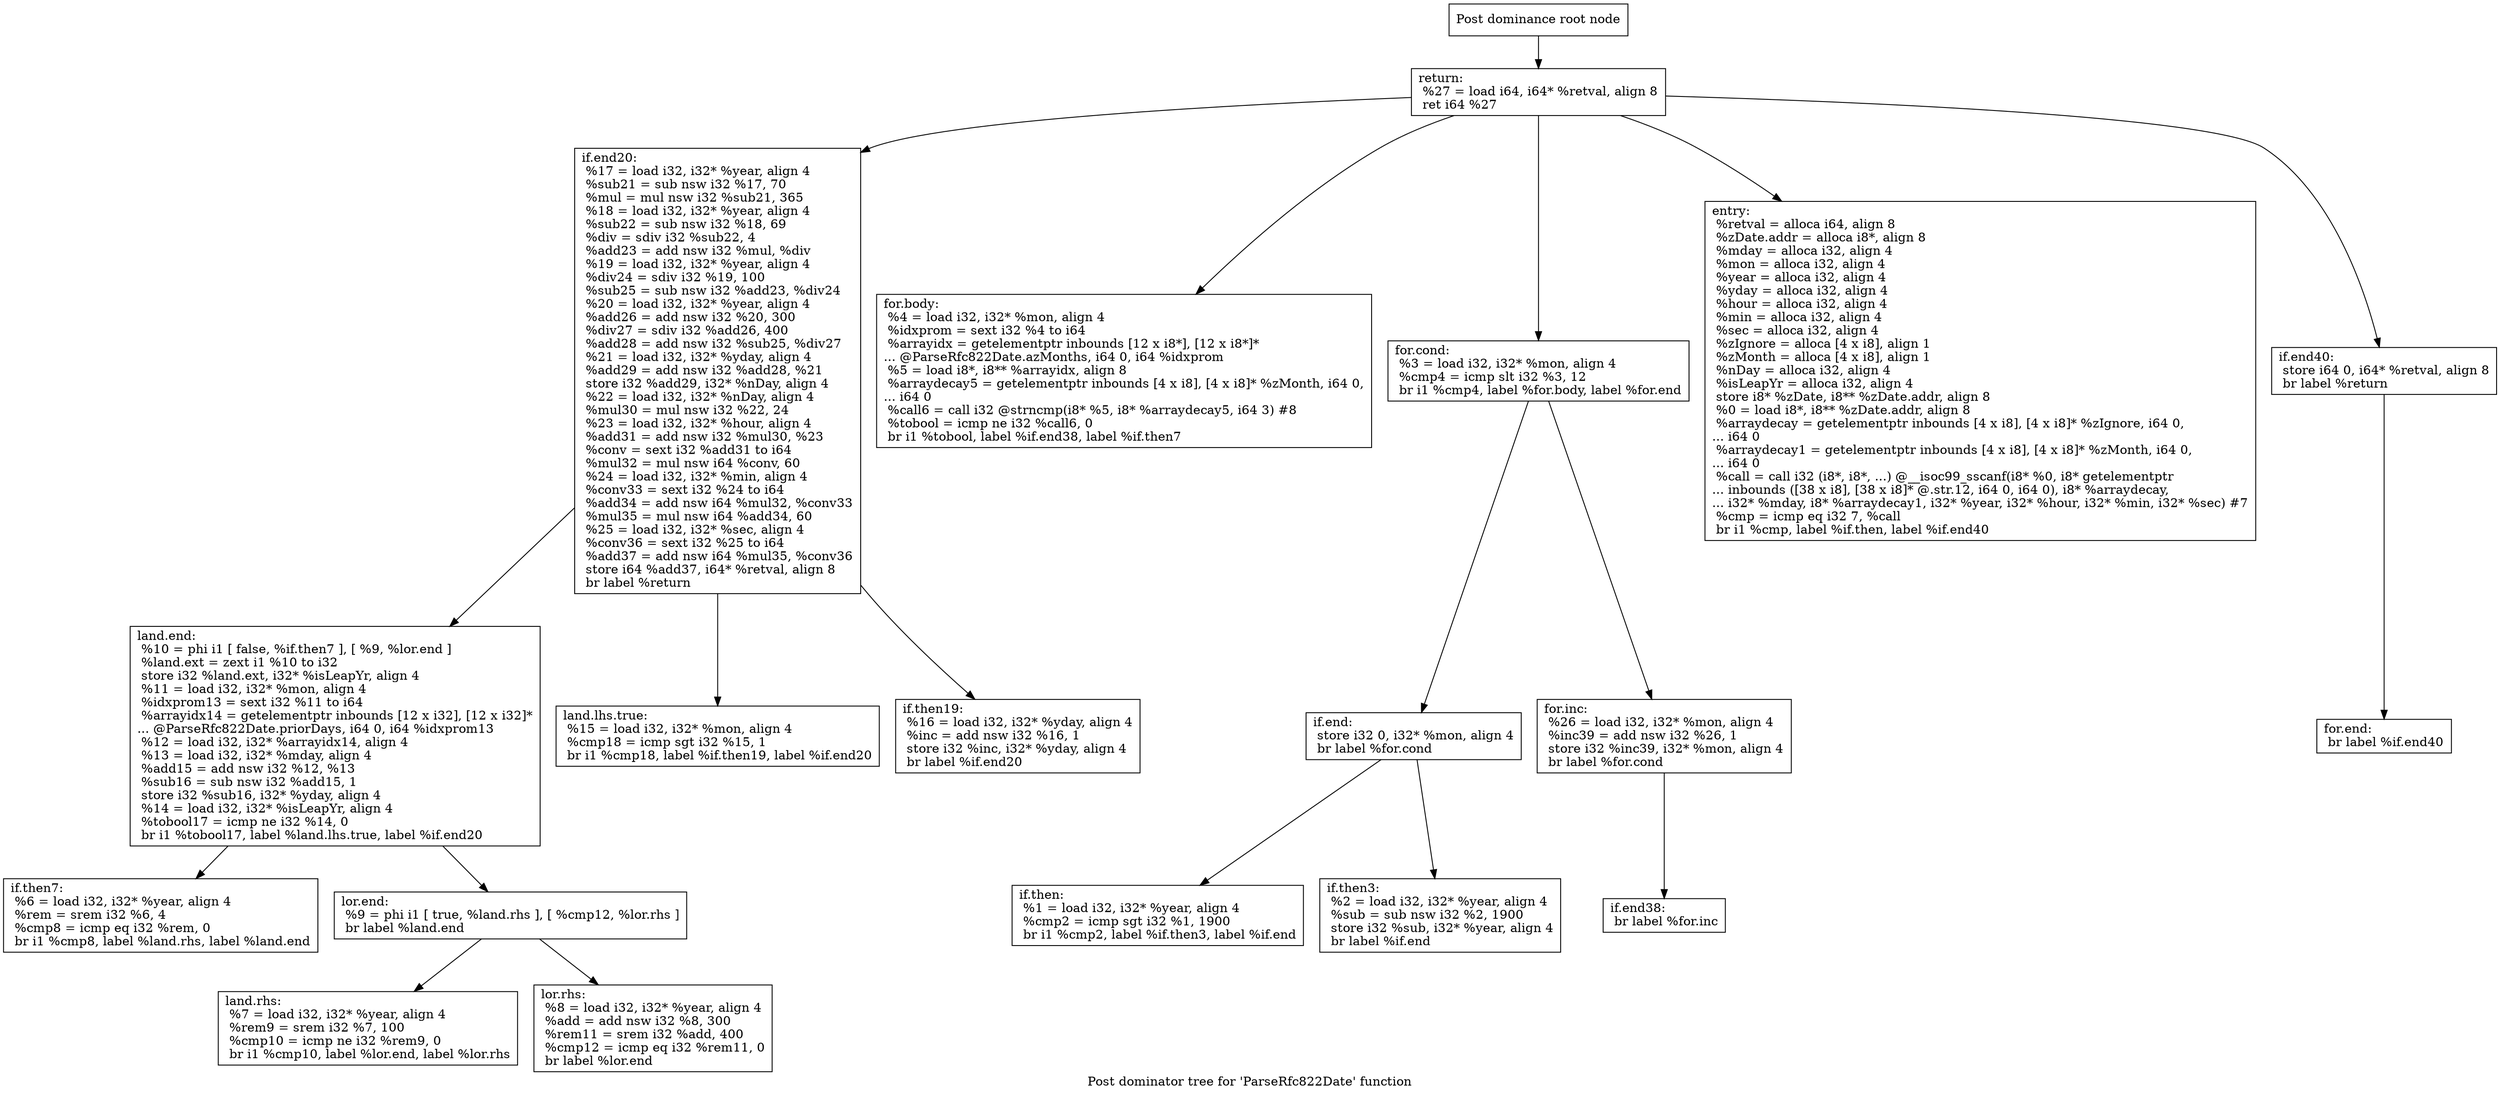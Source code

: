 digraph "Post dominator tree for 'ParseRfc822Date' function" {
	label="Post dominator tree for 'ParseRfc822Date' function";

	Node0x22ca460 [shape=record,label="{Post dominance root node}"];
	Node0x22ca460 -> Node0x2267ea0;
	Node0x2267ea0 [shape=record,label="{return:                                           \l  %27 = load i64, i64* %retval, align 8\l  ret i64 %27\l}"];
	Node0x2267ea0 -> Node0x228ffb0;
	Node0x2267ea0 -> Node0x22c1c50;
	Node0x2267ea0 -> Node0x2296a40;
	Node0x2267ea0 -> Node0x22a3330;
	Node0x2267ea0 -> Node0x22800d0;
	Node0x228ffb0 [shape=record,label="{if.end20:                                         \l  %17 = load i32, i32* %year, align 4\l  %sub21 = sub nsw i32 %17, 70\l  %mul = mul nsw i32 %sub21, 365\l  %18 = load i32, i32* %year, align 4\l  %sub22 = sub nsw i32 %18, 69\l  %div = sdiv i32 %sub22, 4\l  %add23 = add nsw i32 %mul, %div\l  %19 = load i32, i32* %year, align 4\l  %div24 = sdiv i32 %19, 100\l  %sub25 = sub nsw i32 %add23, %div24\l  %20 = load i32, i32* %year, align 4\l  %add26 = add nsw i32 %20, 300\l  %div27 = sdiv i32 %add26, 400\l  %add28 = add nsw i32 %sub25, %div27\l  %21 = load i32, i32* %yday, align 4\l  %add29 = add nsw i32 %add28, %21\l  store i32 %add29, i32* %nDay, align 4\l  %22 = load i32, i32* %nDay, align 4\l  %mul30 = mul nsw i32 %22, 24\l  %23 = load i32, i32* %hour, align 4\l  %add31 = add nsw i32 %mul30, %23\l  %conv = sext i32 %add31 to i64\l  %mul32 = mul nsw i64 %conv, 60\l  %24 = load i32, i32* %min, align 4\l  %conv33 = sext i32 %24 to i64\l  %add34 = add nsw i64 %mul32, %conv33\l  %mul35 = mul nsw i64 %add34, 60\l  %25 = load i32, i32* %sec, align 4\l  %conv36 = sext i32 %25 to i64\l  %add37 = add nsw i64 %mul35, %conv36\l  store i64 %add37, i64* %retval, align 8\l  br label %return\l}"];
	Node0x228ffb0 -> Node0x2245c70;
	Node0x228ffb0 -> Node0x2267af0;
	Node0x228ffb0 -> Node0x224bf00;
	Node0x2245c70 [shape=record,label="{land.end:                                         \l  %10 = phi i1 [ false, %if.then7 ], [ %9, %lor.end ]\l  %land.ext = zext i1 %10 to i32\l  store i32 %land.ext, i32* %isLeapYr, align 4\l  %11 = load i32, i32* %mon, align 4\l  %idxprom13 = sext i32 %11 to i64\l  %arrayidx14 = getelementptr inbounds [12 x i32], [12 x i32]*\l... @ParseRfc822Date.priorDays, i64 0, i64 %idxprom13\l  %12 = load i32, i32* %arrayidx14, align 4\l  %13 = load i32, i32* %mday, align 4\l  %add15 = add nsw i32 %12, %13\l  %sub16 = sub nsw i32 %add15, 1\l  store i32 %sub16, i32* %yday, align 4\l  %14 = load i32, i32* %isLeapYr, align 4\l  %tobool17 = icmp ne i32 %14, 0\l  br i1 %tobool17, label %land.lhs.true, label %if.end20\l}"];
	Node0x2245c70 -> Node0x22bde50;
	Node0x2245c70 -> Node0x2277400;
	Node0x22bde50 [shape=record,label="{if.then7:                                         \l  %6 = load i32, i32* %year, align 4\l  %rem = srem i32 %6, 4\l  %cmp8 = icmp eq i32 %rem, 0\l  br i1 %cmp8, label %land.rhs, label %land.end\l}"];
	Node0x2277400 [shape=record,label="{lor.end:                                          \l  %9 = phi i1 [ true, %land.rhs ], [ %cmp12, %lor.rhs ]\l  br label %land.end\l}"];
	Node0x2277400 -> Node0x226b8c0;
	Node0x2277400 -> Node0x22cc090;
	Node0x226b8c0 [shape=record,label="{land.rhs:                                         \l  %7 = load i32, i32* %year, align 4\l  %rem9 = srem i32 %7, 100\l  %cmp10 = icmp ne i32 %rem9, 0\l  br i1 %cmp10, label %lor.end, label %lor.rhs\l}"];
	Node0x22cc090 [shape=record,label="{lor.rhs:                                          \l  %8 = load i32, i32* %year, align 4\l  %add = add nsw i32 %8, 300\l  %rem11 = srem i32 %add, 400\l  %cmp12 = icmp eq i32 %rem11, 0\l  br label %lor.end\l}"];
	Node0x2267af0 [shape=record,label="{land.lhs.true:                                    \l  %15 = load i32, i32* %mon, align 4\l  %cmp18 = icmp sgt i32 %15, 1\l  br i1 %cmp18, label %if.then19, label %if.end20\l}"];
	Node0x224bf00 [shape=record,label="{if.then19:                                        \l  %16 = load i32, i32* %yday, align 4\l  %inc = add nsw i32 %16, 1\l  store i32 %inc, i32* %yday, align 4\l  br label %if.end20\l}"];
	Node0x22c1c50 [shape=record,label="{for.body:                                         \l  %4 = load i32, i32* %mon, align 4\l  %idxprom = sext i32 %4 to i64\l  %arrayidx = getelementptr inbounds [12 x i8*], [12 x i8*]*\l... @ParseRfc822Date.azMonths, i64 0, i64 %idxprom\l  %5 = load i8*, i8** %arrayidx, align 8\l  %arraydecay5 = getelementptr inbounds [4 x i8], [4 x i8]* %zMonth, i64 0,\l... i64 0\l  %call6 = call i32 @strncmp(i8* %5, i8* %arraydecay5, i64 3) #8\l  %tobool = icmp ne i32 %call6, 0\l  br i1 %tobool, label %if.end38, label %if.then7\l}"];
	Node0x2296a40 [shape=record,label="{for.cond:                                         \l  %3 = load i32, i32* %mon, align 4\l  %cmp4 = icmp slt i32 %3, 12\l  br i1 %cmp4, label %for.body, label %for.end\l}"];
	Node0x2296a40 -> Node0x2284bd0;
	Node0x2296a40 -> Node0x22570c0;
	Node0x2284bd0 [shape=record,label="{if.end:                                           \l  store i32 0, i32* %mon, align 4\l  br label %for.cond\l}"];
	Node0x2284bd0 -> Node0x2268260;
	Node0x2284bd0 -> Node0x225eb10;
	Node0x2268260 [shape=record,label="{if.then:                                          \l  %1 = load i32, i32* %year, align 4\l  %cmp2 = icmp sgt i32 %1, 1900\l  br i1 %cmp2, label %if.then3, label %if.end\l}"];
	Node0x225eb10 [shape=record,label="{if.then3:                                         \l  %2 = load i32, i32* %year, align 4\l  %sub = sub nsw i32 %2, 1900\l  store i32 %sub, i32* %year, align 4\l  br label %if.end\l}"];
	Node0x22570c0 [shape=record,label="{for.inc:                                          \l  %26 = load i32, i32* %mon, align 4\l  %inc39 = add nsw i32 %26, 1\l  store i32 %inc39, i32* %mon, align 4\l  br label %for.cond\l}"];
	Node0x22570c0 -> Node0x229f350;
	Node0x229f350 [shape=record,label="{if.end38:                                         \l  br label %for.inc\l}"];
	Node0x22a3330 [shape=record,label="{entry:\l  %retval = alloca i64, align 8\l  %zDate.addr = alloca i8*, align 8\l  %mday = alloca i32, align 4\l  %mon = alloca i32, align 4\l  %year = alloca i32, align 4\l  %yday = alloca i32, align 4\l  %hour = alloca i32, align 4\l  %min = alloca i32, align 4\l  %sec = alloca i32, align 4\l  %zIgnore = alloca [4 x i8], align 1\l  %zMonth = alloca [4 x i8], align 1\l  %nDay = alloca i32, align 4\l  %isLeapYr = alloca i32, align 4\l  store i8* %zDate, i8** %zDate.addr, align 8\l  %0 = load i8*, i8** %zDate.addr, align 8\l  %arraydecay = getelementptr inbounds [4 x i8], [4 x i8]* %zIgnore, i64 0,\l... i64 0\l  %arraydecay1 = getelementptr inbounds [4 x i8], [4 x i8]* %zMonth, i64 0,\l... i64 0\l  %call = call i32 (i8*, i8*, ...) @__isoc99_sscanf(i8* %0, i8* getelementptr\l... inbounds ([38 x i8], [38 x i8]* @.str.12, i64 0, i64 0), i8* %arraydecay,\l... i32* %mday, i8* %arraydecay1, i32* %year, i32* %hour, i32* %min, i32* %sec) #7\l  %cmp = icmp eq i32 7, %call\l  br i1 %cmp, label %if.then, label %if.end40\l}"];
	Node0x22800d0 [shape=record,label="{if.end40:                                         \l  store i64 0, i64* %retval, align 8\l  br label %return\l}"];
	Node0x22800d0 -> Node0x2291bc0;
	Node0x2291bc0 [shape=record,label="{for.end:                                          \l  br label %if.end40\l}"];
}

